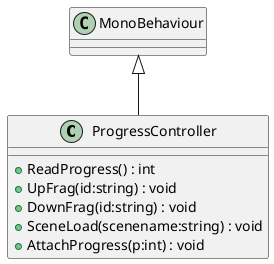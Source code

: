 @startuml
class ProgressController {
    + ReadProgress() : int
    + UpFrag(id:string) : void
    + DownFrag(id:string) : void
    + SceneLoad(scenename:string) : void
    + AttachProgress(p:int) : void
}
MonoBehaviour <|-- ProgressController
@enduml
